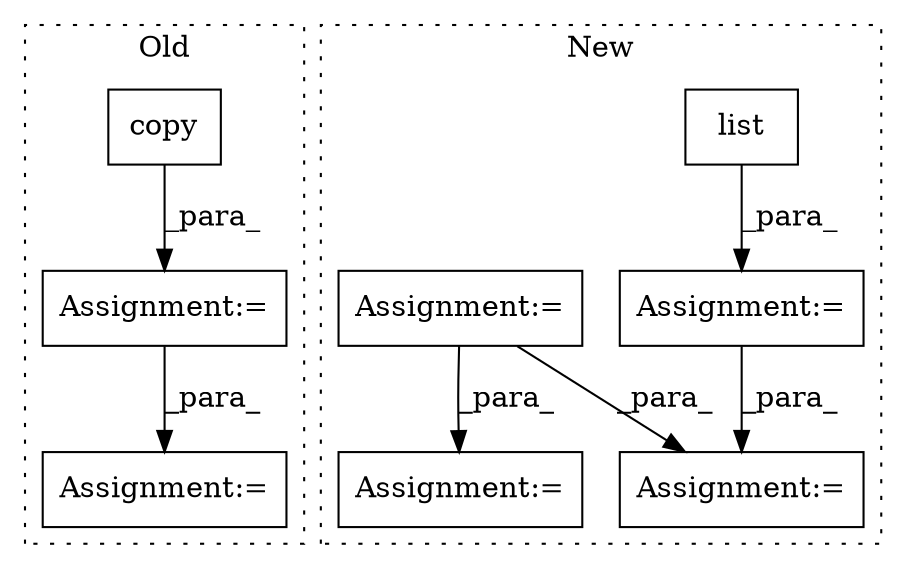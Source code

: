 digraph G {
subgraph cluster0 {
1 [label="copy" a="32" s="9662" l="6" shape="box"];
3 [label="Assignment:=" a="7" s="9713" l="1" shape="box"];
6 [label="Assignment:=" a="7" s="9655" l="1" shape="box"];
label = "Old";
style="dotted";
}
subgraph cluster1 {
2 [label="list" a="32" s="11776,11794" l="5,1" shape="box"];
4 [label="Assignment:=" a="7" s="12067" l="1" shape="box"];
5 [label="Assignment:=" a="7" s="11775" l="1" shape="box"];
7 [label="Assignment:=" a="7" s="11619" l="3" shape="box"];
8 [label="Assignment:=" a="7" s="11719" l="1" shape="box"];
label = "New";
style="dotted";
}
1 -> 6 [label="_para_"];
2 -> 5 [label="_para_"];
5 -> 4 [label="_para_"];
6 -> 3 [label="_para_"];
7 -> 4 [label="_para_"];
7 -> 8 [label="_para_"];
}